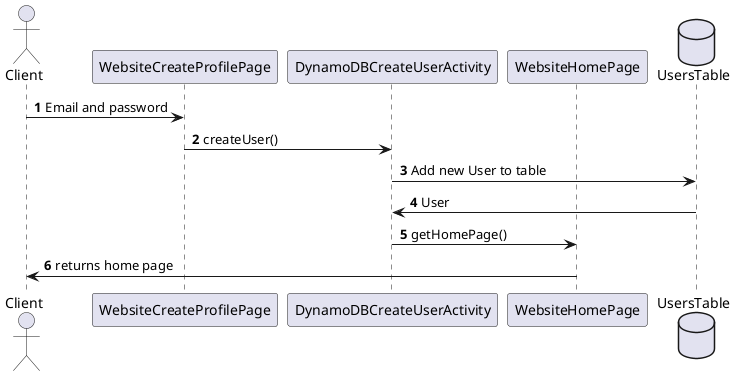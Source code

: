 @startuml
'https://plantuml.com/sequence-diagram
actor Client
participant WebsiteCreateProfilePage
participant DynamoDBCreateUserActivity
participant WebsiteHomePage
database UsersTable
autonumber

Client -> WebsiteCreateProfilePage: Email and password
WebsiteCreateProfilePage -> DynamoDBCreateUserActivity: createUser()
DynamoDBCreateUserActivity -> UsersTable: Add new User to table
UsersTable -> DynamoDBCreateUserActivity: User
DynamoDBCreateUserActivity -> WebsiteHomePage: getHomePage()
WebsiteHomePage -> Client: returns home page
@enduml